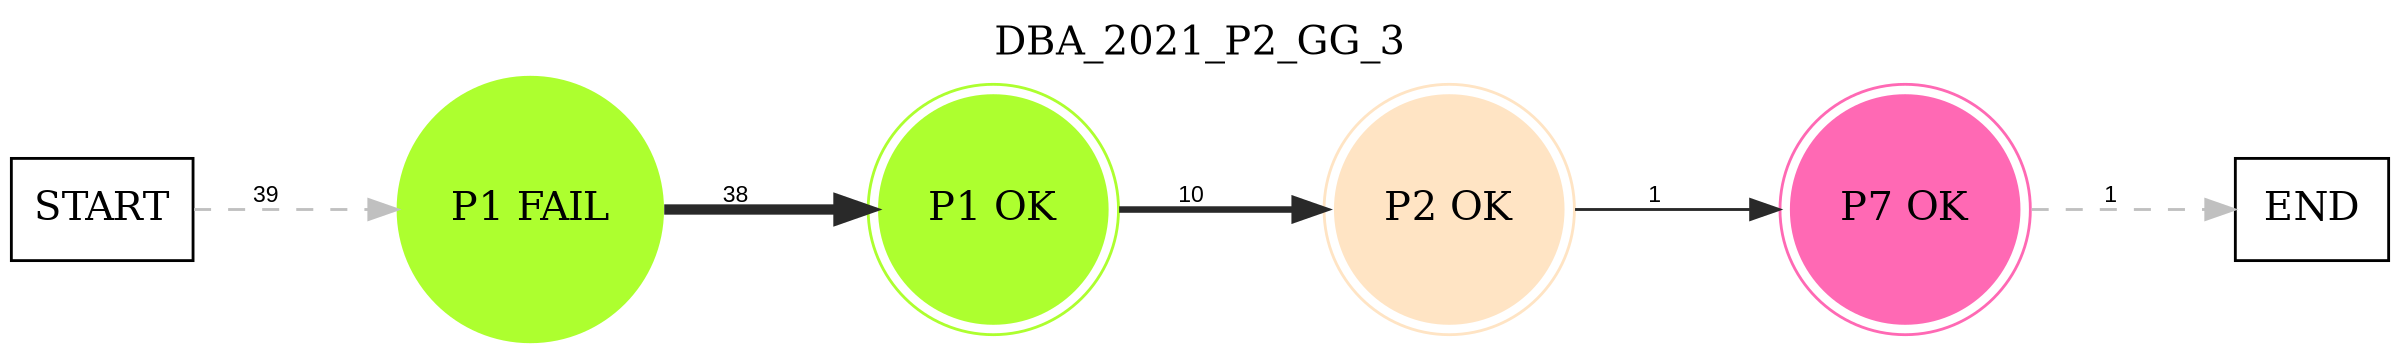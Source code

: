 digraph DBA_2021_P2_GG_3 {
	labelloc="t";
	label=DBA_2021_P2_GG_3;
	dpi = 150
	size="16,11!";
	margin = 0;
layout=circo;
"START" [shape=box, fillcolor=white, style=filled, color=black]
"P1 FAIL" [shape=circle, color=greenyellow, style=filled]
"P1 OK" [shape=circle, color=greenyellow, peripheries=2, style=filled]
"P2 OK" [shape=circle, color=bisque, peripheries=2, style=filled]
"P7 OK" [shape=circle, color=hotpink, peripheries=2, style=filled]
"END" [shape=box, fillcolor=white, style=filled, color=black]
"START" -> "P1 FAIL" [ style = dashed color=grey label ="39" labelfloat=false fontname="Arial" fontsize=8]

"P1 FAIL" -> "P1 OK" [ color=grey16 penwidth = "3.63758615972639"label ="38" labelfloat=false fontname="Arial" fontsize=8]

"P1 OK" -> "P2 OK" [ color=grey16 penwidth = "2.30258509299405"label ="10" labelfloat=false fontname="Arial" fontsize=8]

"P2 OK" -> "P7 OK" [ color=grey16 penwidth = "1"label ="1" labelfloat=false fontname="Arial" fontsize=8]

"P7 OK" -> "END" [ style = dashed color=grey label ="1" labelfloat=false fontname="Arial" fontsize=8]

}
